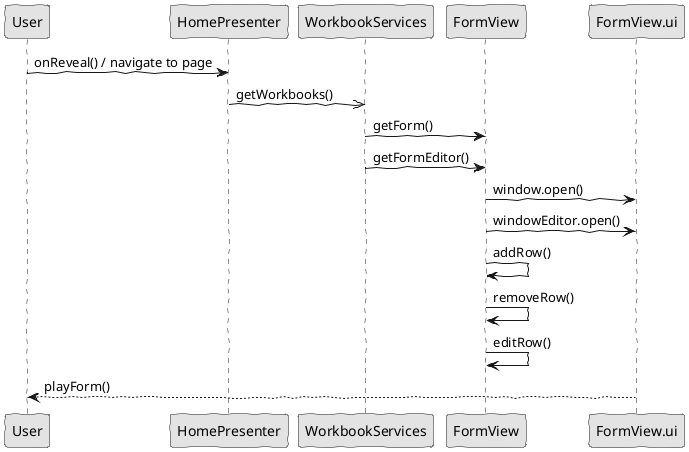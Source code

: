 @startuml  design1.png
skinparam handwritten true
skinparam monochrome true
skinparam packageStyle rect
skinparam defaultFontName FG Virgil
skinparam shadowing false

User -> HomePresenter : onReveal() / navigate to page 
HomePresenter ->> WorkbookServices : getWorkbooks()
WorkbookServices -> FormView : getForm()
WorkbookServices -> FormView : getFormEditor()
FormView -> FormView.ui : window.open()
FormView -> FormView.ui : windowEditor.open()
FormView -> FormView : addRow() 
FormView -> FormView : removeRow()
FormView -> FormView : editRow()
FormView.ui --> User : playForm()

@enduml